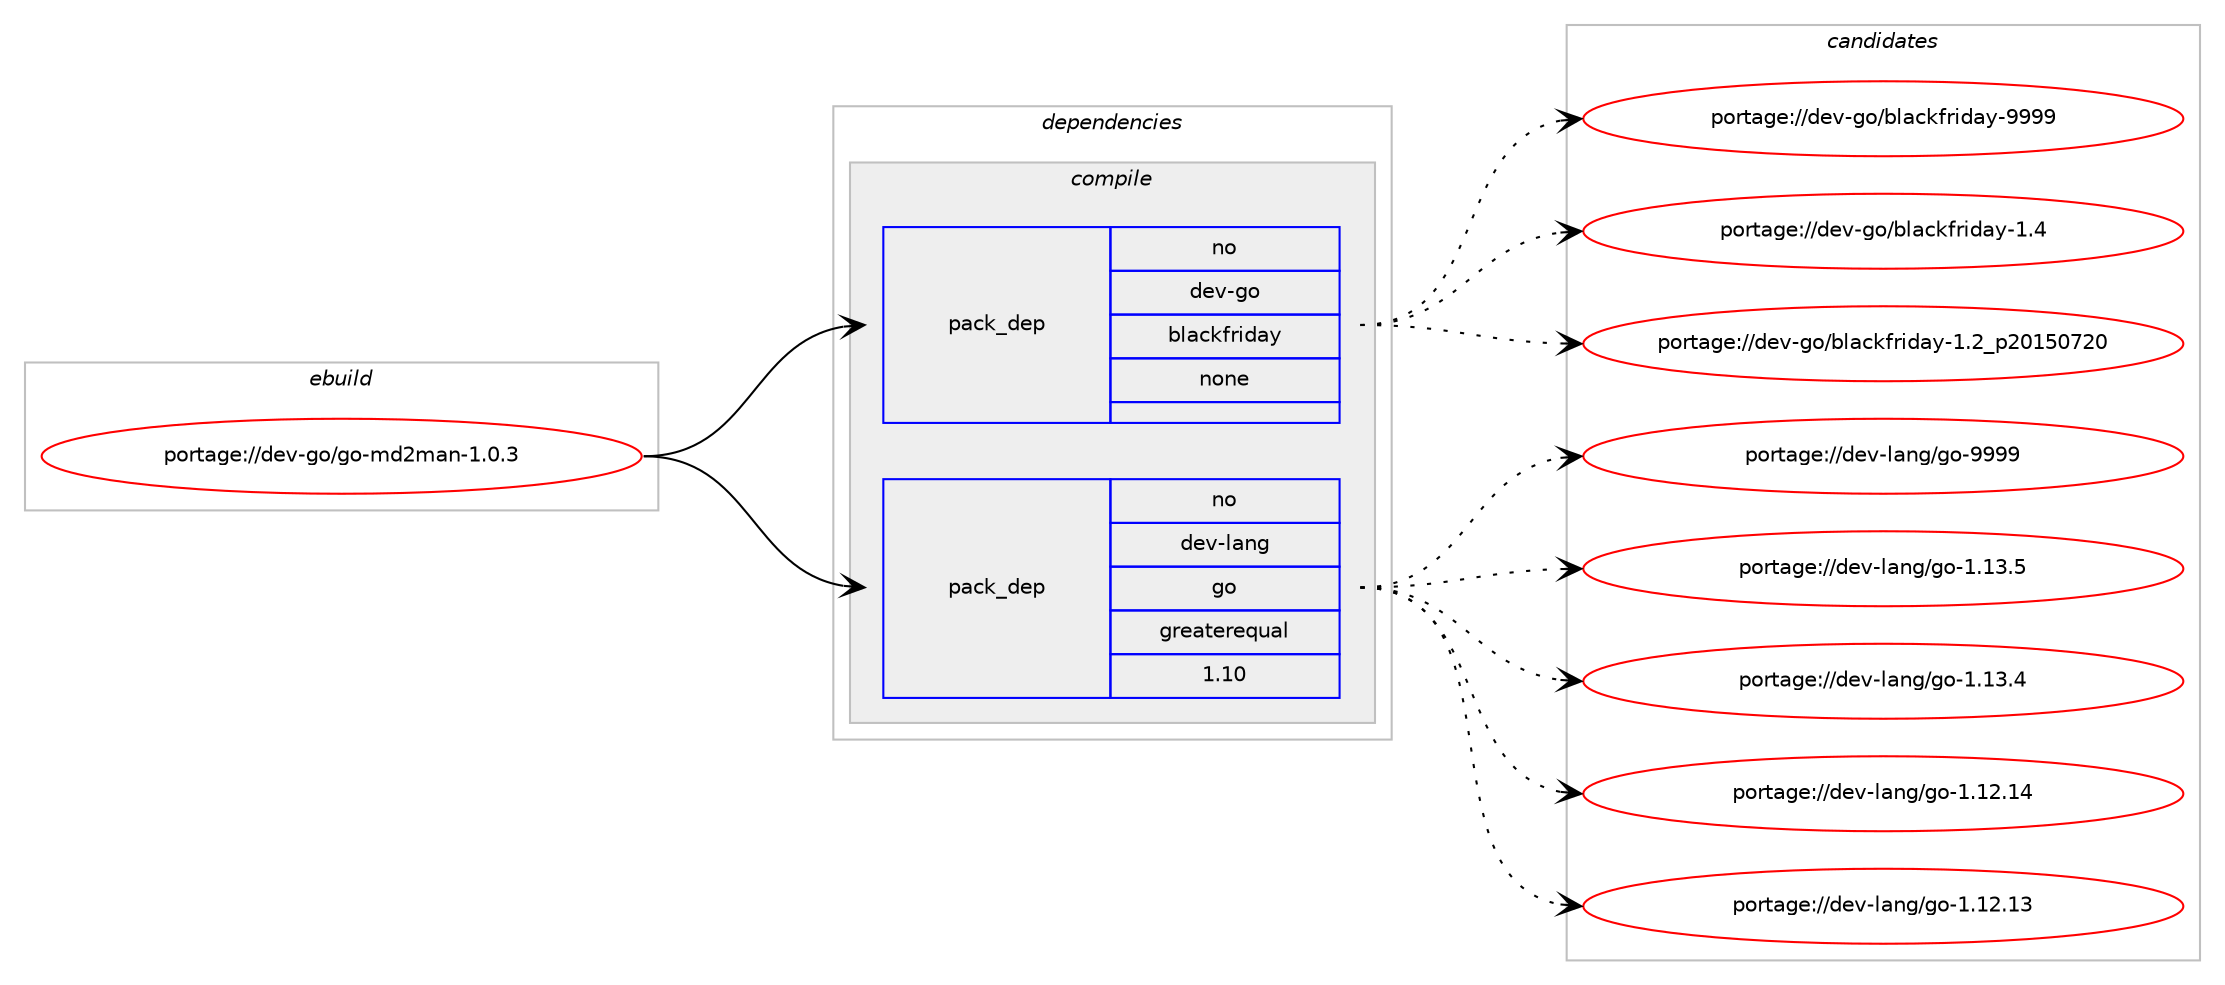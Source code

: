 digraph prolog {

# *************
# Graph options
# *************

newrank=true;
concentrate=true;
compound=true;
graph [rankdir=LR,fontname=Helvetica,fontsize=10,ranksep=1.5];#, ranksep=2.5, nodesep=0.2];
edge  [arrowhead=vee];
node  [fontname=Helvetica,fontsize=10];

# **********
# The ebuild
# **********

subgraph cluster_leftcol {
color=gray;
label=<<i>ebuild</i>>;
id [label="portage://dev-go/go-md2man-1.0.3", color=red, width=4, href="../dev-go/go-md2man-1.0.3.svg"];
}

# ****************
# The dependencies
# ****************

subgraph cluster_midcol {
color=gray;
label=<<i>dependencies</i>>;
subgraph cluster_compile {
fillcolor="#eeeeee";
style=filled;
label=<<i>compile</i>>;
subgraph pack431132 {
dependency573523 [label=<<TABLE BORDER="0" CELLBORDER="1" CELLSPACING="0" CELLPADDING="4" WIDTH="220"><TR><TD ROWSPAN="6" CELLPADDING="30">pack_dep</TD></TR><TR><TD WIDTH="110">no</TD></TR><TR><TD>dev-go</TD></TR><TR><TD>blackfriday</TD></TR><TR><TD>none</TD></TR><TR><TD></TD></TR></TABLE>>, shape=none, color=blue];
}
id:e -> dependency573523:w [weight=20,style="solid",arrowhead="vee"];
subgraph pack431133 {
dependency573524 [label=<<TABLE BORDER="0" CELLBORDER="1" CELLSPACING="0" CELLPADDING="4" WIDTH="220"><TR><TD ROWSPAN="6" CELLPADDING="30">pack_dep</TD></TR><TR><TD WIDTH="110">no</TD></TR><TR><TD>dev-lang</TD></TR><TR><TD>go</TD></TR><TR><TD>greaterequal</TD></TR><TR><TD>1.10</TD></TR></TABLE>>, shape=none, color=blue];
}
id:e -> dependency573524:w [weight=20,style="solid",arrowhead="vee"];
}
subgraph cluster_compileandrun {
fillcolor="#eeeeee";
style=filled;
label=<<i>compile and run</i>>;
}
subgraph cluster_run {
fillcolor="#eeeeee";
style=filled;
label=<<i>run</i>>;
}
}

# **************
# The candidates
# **************

subgraph cluster_choices {
rank=same;
color=gray;
label=<<i>candidates</i>>;

subgraph choice431132 {
color=black;
nodesep=1;
choice1001011184510311147981089799107102114105100971214557575757 [label="portage://dev-go/blackfriday-9999", color=red, width=4,href="../dev-go/blackfriday-9999.svg"];
choice10010111845103111479810897991071021141051009712145494652 [label="portage://dev-go/blackfriday-1.4", color=red, width=4,href="../dev-go/blackfriday-1.4.svg"];
choice10010111845103111479810897991071021141051009712145494650951125048495348555048 [label="portage://dev-go/blackfriday-1.2_p20150720", color=red, width=4,href="../dev-go/blackfriday-1.2_p20150720.svg"];
dependency573523:e -> choice1001011184510311147981089799107102114105100971214557575757:w [style=dotted,weight="100"];
dependency573523:e -> choice10010111845103111479810897991071021141051009712145494652:w [style=dotted,weight="100"];
dependency573523:e -> choice10010111845103111479810897991071021141051009712145494650951125048495348555048:w [style=dotted,weight="100"];
}
subgraph choice431133 {
color=black;
nodesep=1;
choice1001011184510897110103471031114557575757 [label="portage://dev-lang/go-9999", color=red, width=4,href="../dev-lang/go-9999.svg"];
choice10010111845108971101034710311145494649514653 [label="portage://dev-lang/go-1.13.5", color=red, width=4,href="../dev-lang/go-1.13.5.svg"];
choice10010111845108971101034710311145494649514652 [label="portage://dev-lang/go-1.13.4", color=red, width=4,href="../dev-lang/go-1.13.4.svg"];
choice1001011184510897110103471031114549464950464952 [label="portage://dev-lang/go-1.12.14", color=red, width=4,href="../dev-lang/go-1.12.14.svg"];
choice1001011184510897110103471031114549464950464951 [label="portage://dev-lang/go-1.12.13", color=red, width=4,href="../dev-lang/go-1.12.13.svg"];
dependency573524:e -> choice1001011184510897110103471031114557575757:w [style=dotted,weight="100"];
dependency573524:e -> choice10010111845108971101034710311145494649514653:w [style=dotted,weight="100"];
dependency573524:e -> choice10010111845108971101034710311145494649514652:w [style=dotted,weight="100"];
dependency573524:e -> choice1001011184510897110103471031114549464950464952:w [style=dotted,weight="100"];
dependency573524:e -> choice1001011184510897110103471031114549464950464951:w [style=dotted,weight="100"];
}
}

}
